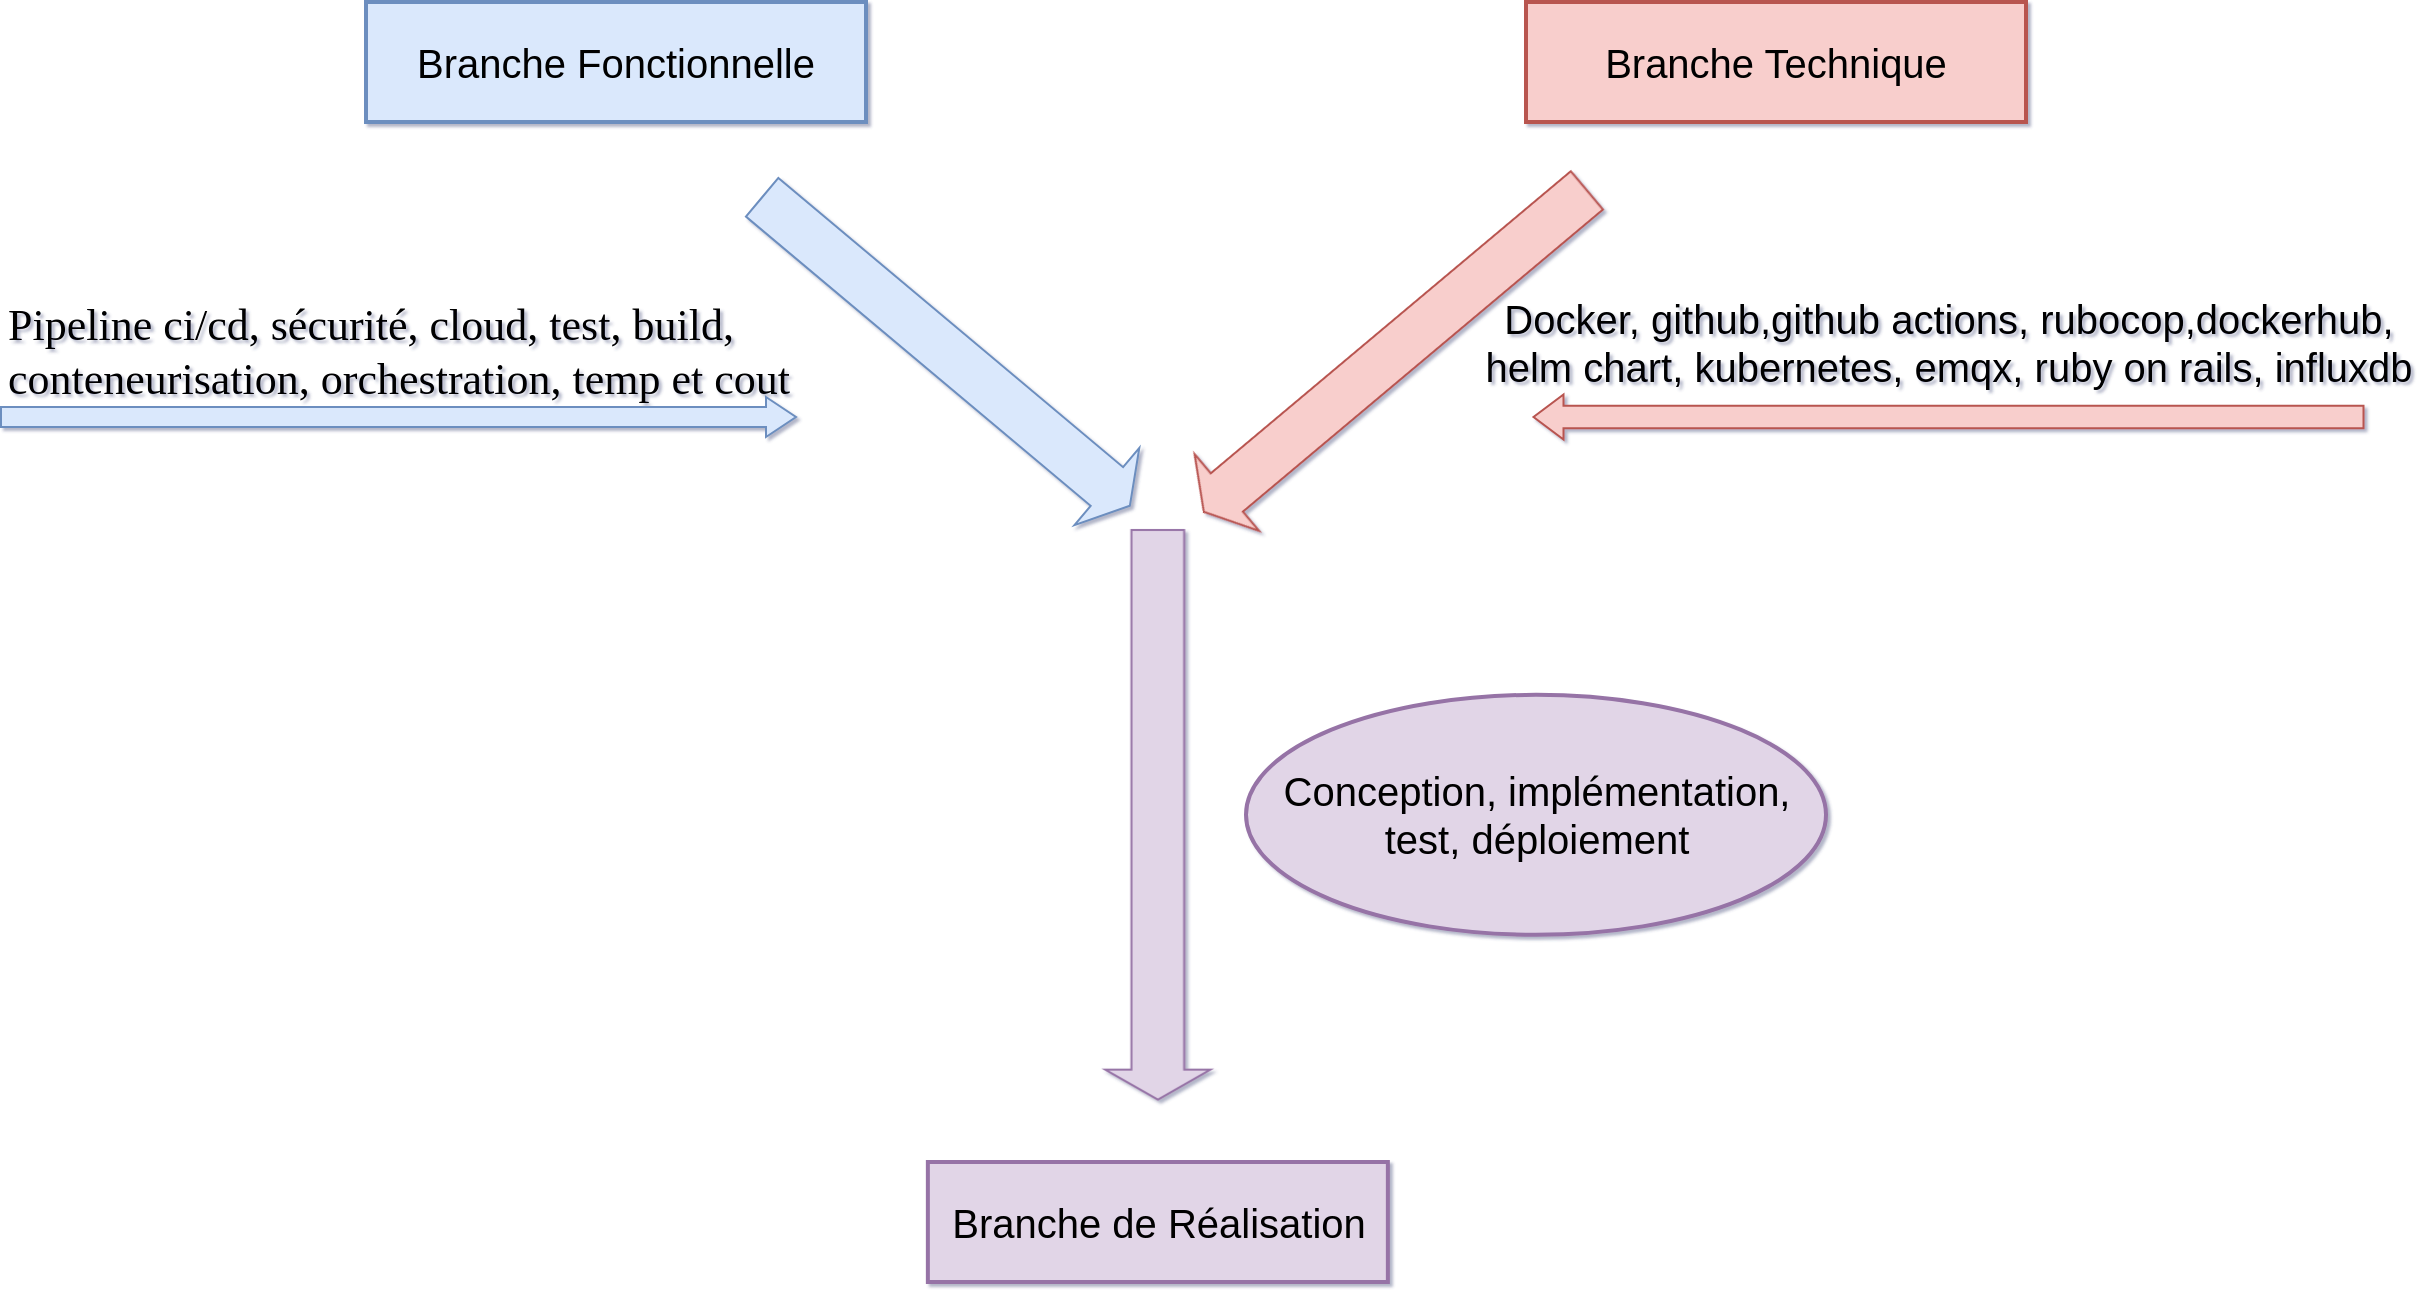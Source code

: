 <mxfile version="22.1.0" type="github">
  <diagram name="Page-1" id="b7a7eaba-c6c5-6fbe-34ae-1d3a4219ac39">
    <mxGraphModel dx="1615" dy="822" grid="1" gridSize="10" guides="1" tooltips="1" connect="1" arrows="1" fold="1" page="1" pageScale="1.5" pageWidth="1169" pageHeight="826" background="#ffffff" math="0" shadow="1">
      <root>
        <mxCell id="0" style=";html=1;" />
        <mxCell id="1" style=";html=1;" parent="0" />
        <mxCell id="279d4c6e8b4f5ae2-4" value="" style="html=1;shadow=0;dashed=0;align=center;verticalAlign=middle;shape=mxgraph.arrows2.arrow;dy=0.5;dx=15;direction=east;notch=0;rounded=0;strokeWidth=1;fontSize=20;rotation=40;labelBackgroundColor=none;fillColor=#dae8fc;strokeColor=#6c8ebf;labelBorderColor=none;" parent="1" vertex="1">
          <mxGeometry x="860" y="599.53" width="240" height="50.47" as="geometry" />
        </mxCell>
        <mxCell id="279d4c6e8b4f5ae2-5" value="" style="html=1;shadow=0;dashed=0;align=center;verticalAlign=middle;shape=mxgraph.arrows2.arrow;dy=0.5;dx=15;direction=east;notch=0;rounded=0;strokeWidth=1;fontSize=20;rotation=90;labelBackgroundColor=none;fillColor=#e1d5e7;strokeColor=#9673a6;labelBorderColor=none;" parent="1" vertex="1">
          <mxGeometry x="943.52" y="830.09" width="284.82" height="52.63" as="geometry" />
        </mxCell>
        <mxCell id="279d4c6e8b4f5ae2-8" value="" style="html=1;shadow=0;dashed=0;align=center;verticalAlign=middle;shape=mxgraph.arrows2.arrow;dy=0.5;dx=15;direction=east;notch=0;rounded=0;strokeWidth=1;fontSize=20;rotation=140;labelBackgroundColor=none;fillColor=#f8cecc;strokeColor=#b85450;labelBorderColor=none;" parent="1" vertex="1">
          <mxGeometry x="1079.64" y="599.53" width="250" height="50" as="geometry" />
        </mxCell>
        <mxCell id="279d4c6e8b4f5ae2-10" value="Branche Fonctionnelle" style="rounded=0;whiteSpace=wrap;html=1;shadow=0;strokeWidth=2;fontSize=20;verticalAlign=middle;direction=west;labelBackgroundColor=none;fillColor=#dae8fc;strokeColor=#6c8ebf;" parent="1" vertex="1">
          <mxGeometry x="690" y="450" width="250" height="60" as="geometry" />
        </mxCell>
        <mxCell id="279d4c6e8b4f5ae2-11" value="Branche de Réalisation" style="rounded=0;html=1;shadow=0;strokeWidth=2;fontSize=20;verticalAlign=middle;direction=west;labelBackgroundColor=none;fillColor=#e1d5e7;strokeColor=#9673a6;labelBorderColor=none;" parent="1" vertex="1">
          <mxGeometry x="970.93" y="1030" width="230" height="60" as="geometry" />
        </mxCell>
        <mxCell id="279d4c6e8b4f5ae2-14" value="Branche Technique" style="rounded=0;whiteSpace=wrap;html=1;shadow=0;strokeWidth=2;fontSize=20;verticalAlign=middle;direction=west;labelBackgroundColor=none;fillColor=#f8cecc;strokeColor=#b85450;" parent="1" vertex="1">
          <mxGeometry x="1270" y="450" width="250" height="60" as="geometry" />
        </mxCell>
        <mxCell id="279d4c6e8b4f5ae2-15" value="Conception,&amp;nbsp;implémentation, &lt;br&gt;test, déploiement" style="ellipse;html=1;rounded=0;shadow=0;strokeWidth=2;fontSize=20;verticalAlign=middle;direction=west;labelBackgroundColor=none;fillColor=#e1d5e7;strokeColor=#9673a6;labelBorderColor=none;" parent="1" vertex="1">
          <mxGeometry x="1130" y="796.41" width="290" height="120" as="geometry" />
        </mxCell>
        <mxCell id="279d4c6e8b4f5ae2-16" value="&lt;p style=&quot;margin-top: 0pt; margin-bottom: 0pt; margin-left: 0in; text-align: left; direction: ltr; unicode-bidi: embed; word-break: normal; font-size: 22px;&quot;&gt;&lt;font style=&quot;font-size: 22px;&quot; face=&quot;Times New Roman&quot;&gt;Pipeline ci/cd, sécurité, cloud, test,&amp;nbsp;&lt;span style=&quot;&quot;&gt;build&lt;/span&gt;&lt;span style=&quot;&quot;&gt;,&lt;br&gt;conteneurisation, orchestration, temp et cout&lt;/span&gt;&lt;/font&gt;&lt;/p&gt;" style="html=1;shadow=0;dashed=0;align=center;verticalAlign=middle;shape=mxgraph.arrows2.arrow;dy=0.5;dx=15;direction=north;notch=0;rounded=0;strokeWidth=1;fontSize=20;rotation=90;horizontal=0;labelPosition=left;verticalLabelPosition=middle;spacingTop=-25;labelBackgroundColor=none;fillColor=#dae8fc;strokeColor=#6c8ebf;labelBorderColor=none;" parent="1" vertex="1">
          <mxGeometry x="696.25" y="458.75" width="20" height="397.5" as="geometry" />
        </mxCell>
        <mxCell id="279d4c6e8b4f5ae2-17" value="Docker, github,github actions, rubocop,dockerhub,&lt;br&gt;helm chart, kubernetes, emqx, ruby on rails, influxdb&lt;br&gt;" style="html=1;shadow=0;dashed=0;align=center;verticalAlign=middle;shape=mxgraph.arrows2.arrow;dy=0.5;dx=15;direction=south;notch=0;rounded=0;strokeWidth=1;rotation=90;horizontal=0;labelPosition=left;verticalLabelPosition=middle;spacing=2;fontSize=20;spacingTop=-30;labelBackgroundColor=none;fillColor=#f8cecc;strokeColor=#b85450;labelBorderColor=none;" parent="1" vertex="1">
          <mxGeometry x="1470" y="450" width="22.5" height="415" as="geometry" />
        </mxCell>
      </root>
    </mxGraphModel>
  </diagram>
</mxfile>
